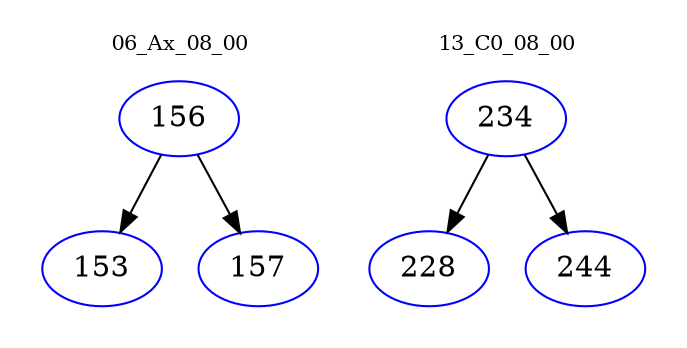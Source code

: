 digraph{
subgraph cluster_0 {
color = white
label = "06_Ax_08_00";
fontsize=10;
T0_156 [label="156", color="blue"]
T0_156 -> T0_153 [color="black"]
T0_153 [label="153", color="blue"]
T0_156 -> T0_157 [color="black"]
T0_157 [label="157", color="blue"]
}
subgraph cluster_1 {
color = white
label = "13_C0_08_00";
fontsize=10;
T1_234 [label="234", color="blue"]
T1_234 -> T1_228 [color="black"]
T1_228 [label="228", color="blue"]
T1_234 -> T1_244 [color="black"]
T1_244 [label="244", color="blue"]
}
}
